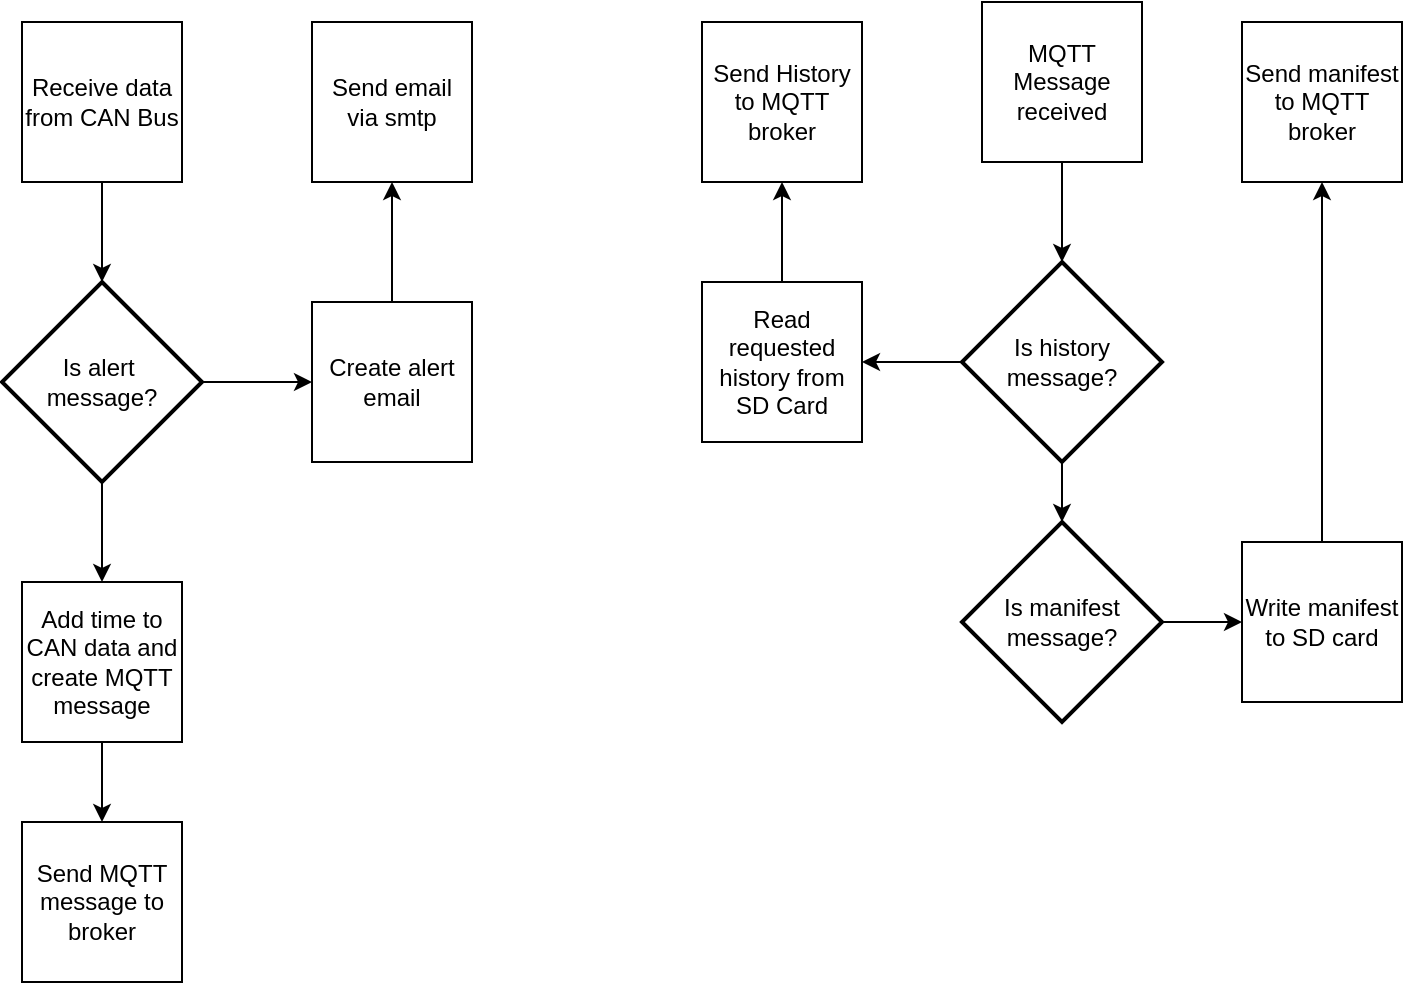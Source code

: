 <mxfile version="24.7.17">
  <diagram name="Page-1" id="_69wd4MO4qhwef4OT_Hl">
    <mxGraphModel dx="795" dy="539" grid="1" gridSize="10" guides="1" tooltips="1" connect="1" arrows="1" fold="1" page="1" pageScale="1" pageWidth="850" pageHeight="1100" math="0" shadow="0">
      <root>
        <mxCell id="0" />
        <mxCell id="1" parent="0" />
        <mxCell id="yh2XA47eHOq_oyV-jMpu-8" value="Receive data from CAN Bus" style="whiteSpace=wrap;html=1;aspect=fixed;" vertex="1" parent="1">
          <mxGeometry x="200" y="270" width="80" height="80" as="geometry" />
        </mxCell>
        <mxCell id="yh2XA47eHOq_oyV-jMpu-14" style="edgeStyle=orthogonalEdgeStyle;rounded=0;orthogonalLoop=1;jettySize=auto;html=1;" edge="1" parent="1" source="yh2XA47eHOq_oyV-jMpu-11" target="yh2XA47eHOq_oyV-jMpu-13">
          <mxGeometry relative="1" as="geometry" />
        </mxCell>
        <mxCell id="yh2XA47eHOq_oyV-jMpu-11" value="Create alert email" style="whiteSpace=wrap;html=1;aspect=fixed;" vertex="1" parent="1">
          <mxGeometry x="345" y="410" width="80" height="80" as="geometry" />
        </mxCell>
        <mxCell id="yh2XA47eHOq_oyV-jMpu-13" value="Send email via smtp" style="whiteSpace=wrap;html=1;aspect=fixed;" vertex="1" parent="1">
          <mxGeometry x="345" y="270" width="80" height="80" as="geometry" />
        </mxCell>
        <mxCell id="yh2XA47eHOq_oyV-jMpu-21" style="edgeStyle=orthogonalEdgeStyle;rounded=0;orthogonalLoop=1;jettySize=auto;html=1;entryX=0.5;entryY=0;entryDx=0;entryDy=0;" edge="1" parent="1" source="yh2XA47eHOq_oyV-jMpu-15" target="yh2XA47eHOq_oyV-jMpu-20">
          <mxGeometry relative="1" as="geometry" />
        </mxCell>
        <mxCell id="yh2XA47eHOq_oyV-jMpu-15" value="Add time to CAN data and create MQTT message" style="whiteSpace=wrap;html=1;aspect=fixed;" vertex="1" parent="1">
          <mxGeometry x="200" y="550" width="80" height="80" as="geometry" />
        </mxCell>
        <mxCell id="yh2XA47eHOq_oyV-jMpu-20" value="Send MQTT message to broker" style="whiteSpace=wrap;html=1;aspect=fixed;" vertex="1" parent="1">
          <mxGeometry x="200" y="670" width="80" height="80" as="geometry" />
        </mxCell>
        <mxCell id="yh2XA47eHOq_oyV-jMpu-29" style="edgeStyle=orthogonalEdgeStyle;rounded=0;orthogonalLoop=1;jettySize=auto;html=1;" edge="1" parent="1" source="yh2XA47eHOq_oyV-jMpu-22" target="yh2XA47eHOq_oyV-jMpu-28">
          <mxGeometry relative="1" as="geometry" />
        </mxCell>
        <mxCell id="yh2XA47eHOq_oyV-jMpu-22" value="MQTT Message received" style="whiteSpace=wrap;html=1;aspect=fixed;" vertex="1" parent="1">
          <mxGeometry x="680" y="260" width="80" height="80" as="geometry" />
        </mxCell>
        <mxCell id="yh2XA47eHOq_oyV-jMpu-26" style="edgeStyle=orthogonalEdgeStyle;rounded=0;orthogonalLoop=1;jettySize=auto;html=1;entryX=0.5;entryY=0;entryDx=0;entryDy=0;" edge="1" parent="1" source="yh2XA47eHOq_oyV-jMpu-24" target="yh2XA47eHOq_oyV-jMpu-15">
          <mxGeometry relative="1" as="geometry" />
        </mxCell>
        <mxCell id="yh2XA47eHOq_oyV-jMpu-27" style="edgeStyle=orthogonalEdgeStyle;rounded=0;orthogonalLoop=1;jettySize=auto;html=1;entryX=0;entryY=0.5;entryDx=0;entryDy=0;" edge="1" parent="1" source="yh2XA47eHOq_oyV-jMpu-24" target="yh2XA47eHOq_oyV-jMpu-11">
          <mxGeometry relative="1" as="geometry" />
        </mxCell>
        <mxCell id="yh2XA47eHOq_oyV-jMpu-24" value="Is alert&amp;nbsp;&lt;div&gt;message?&lt;/div&gt;" style="strokeWidth=2;html=1;shape=mxgraph.flowchart.decision;whiteSpace=wrap;" vertex="1" parent="1">
          <mxGeometry x="190" y="400" width="100" height="100" as="geometry" />
        </mxCell>
        <mxCell id="yh2XA47eHOq_oyV-jMpu-25" style="edgeStyle=orthogonalEdgeStyle;rounded=0;orthogonalLoop=1;jettySize=auto;html=1;entryX=0.5;entryY=0;entryDx=0;entryDy=0;entryPerimeter=0;" edge="1" parent="1" source="yh2XA47eHOq_oyV-jMpu-8" target="yh2XA47eHOq_oyV-jMpu-24">
          <mxGeometry relative="1" as="geometry" />
        </mxCell>
        <mxCell id="yh2XA47eHOq_oyV-jMpu-31" style="edgeStyle=orthogonalEdgeStyle;rounded=0;orthogonalLoop=1;jettySize=auto;html=1;entryX=1;entryY=0.5;entryDx=0;entryDy=0;" edge="1" parent="1" source="yh2XA47eHOq_oyV-jMpu-28" target="yh2XA47eHOq_oyV-jMpu-30">
          <mxGeometry relative="1" as="geometry" />
        </mxCell>
        <mxCell id="yh2XA47eHOq_oyV-jMpu-28" value="Is history&lt;div&gt;message?&lt;/div&gt;" style="strokeWidth=2;html=1;shape=mxgraph.flowchart.decision;whiteSpace=wrap;" vertex="1" parent="1">
          <mxGeometry x="670" y="390" width="100" height="100" as="geometry" />
        </mxCell>
        <mxCell id="yh2XA47eHOq_oyV-jMpu-33" style="edgeStyle=orthogonalEdgeStyle;rounded=0;orthogonalLoop=1;jettySize=auto;html=1;" edge="1" parent="1" source="yh2XA47eHOq_oyV-jMpu-30" target="yh2XA47eHOq_oyV-jMpu-32">
          <mxGeometry relative="1" as="geometry" />
        </mxCell>
        <mxCell id="yh2XA47eHOq_oyV-jMpu-30" value="Read requested history from SD Card" style="whiteSpace=wrap;html=1;aspect=fixed;" vertex="1" parent="1">
          <mxGeometry x="540" y="400" width="80" height="80" as="geometry" />
        </mxCell>
        <mxCell id="yh2XA47eHOq_oyV-jMpu-32" value="Send History to MQTT broker" style="whiteSpace=wrap;html=1;aspect=fixed;" vertex="1" parent="1">
          <mxGeometry x="540" y="270" width="80" height="80" as="geometry" />
        </mxCell>
        <mxCell id="yh2XA47eHOq_oyV-jMpu-37" style="edgeStyle=orthogonalEdgeStyle;rounded=0;orthogonalLoop=1;jettySize=auto;html=1;entryX=0;entryY=0.5;entryDx=0;entryDy=0;" edge="1" parent="1" source="yh2XA47eHOq_oyV-jMpu-34" target="yh2XA47eHOq_oyV-jMpu-36">
          <mxGeometry relative="1" as="geometry" />
        </mxCell>
        <mxCell id="yh2XA47eHOq_oyV-jMpu-34" value="Is manifest&lt;div&gt;message?&lt;/div&gt;" style="strokeWidth=2;html=1;shape=mxgraph.flowchart.decision;whiteSpace=wrap;" vertex="1" parent="1">
          <mxGeometry x="670" y="520" width="100" height="100" as="geometry" />
        </mxCell>
        <mxCell id="yh2XA47eHOq_oyV-jMpu-35" style="edgeStyle=orthogonalEdgeStyle;rounded=0;orthogonalLoop=1;jettySize=auto;html=1;entryX=0.5;entryY=0;entryDx=0;entryDy=0;entryPerimeter=0;" edge="1" parent="1" source="yh2XA47eHOq_oyV-jMpu-28" target="yh2XA47eHOq_oyV-jMpu-34">
          <mxGeometry relative="1" as="geometry" />
        </mxCell>
        <mxCell id="yh2XA47eHOq_oyV-jMpu-39" style="edgeStyle=orthogonalEdgeStyle;rounded=0;orthogonalLoop=1;jettySize=auto;html=1;entryX=0.5;entryY=1;entryDx=0;entryDy=0;" edge="1" parent="1" source="yh2XA47eHOq_oyV-jMpu-36" target="yh2XA47eHOq_oyV-jMpu-38">
          <mxGeometry relative="1" as="geometry" />
        </mxCell>
        <mxCell id="yh2XA47eHOq_oyV-jMpu-36" value="Write manifest to SD card" style="whiteSpace=wrap;html=1;aspect=fixed;" vertex="1" parent="1">
          <mxGeometry x="810" y="530" width="80" height="80" as="geometry" />
        </mxCell>
        <mxCell id="yh2XA47eHOq_oyV-jMpu-38" value="Send manifest to MQTT broker" style="whiteSpace=wrap;html=1;aspect=fixed;" vertex="1" parent="1">
          <mxGeometry x="810" y="270" width="80" height="80" as="geometry" />
        </mxCell>
      </root>
    </mxGraphModel>
  </diagram>
</mxfile>
